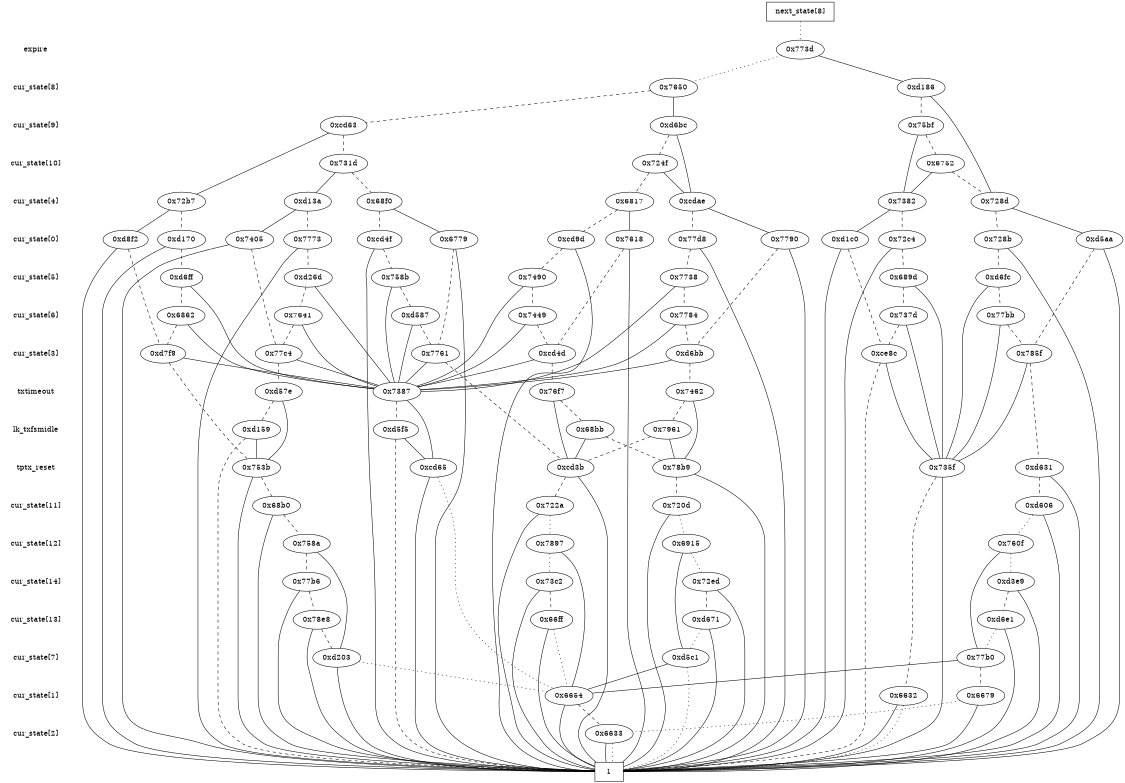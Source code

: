 digraph "DD" {
size = "7.5,10"
center = true;
edge [dir = none];
{ node [shape = plaintext];
  edge [style = invis];
  "CONST NODES" [style = invis];
" expire " -> " cur_state[8] " -> " cur_state[9] " -> " cur_state[10] " -> " cur_state[4] " -> " cur_state[0] " -> " cur_state[5] " -> " cur_state[6] " -> " cur_state[3] " -> " txtimeout " -> " lk_txfsmidle " -> " tptx_reset " -> " cur_state[11] " -> " cur_state[12] " -> " cur_state[14] " -> " cur_state[13] " -> " cur_state[7] " -> " cur_state[1] " -> " cur_state[2] " -> "CONST NODES"; 
}
{ rank = same; node [shape = box]; edge [style = invis];
"  next_state[8]  "; }
{ rank = same; " expire ";
"0x773d";
}
{ rank = same; " cur_state[8] ";
"0xd186";
"0x7650";
}
{ rank = same; " cur_state[9] ";
"0xcd63";
"0x75bf";
"0xd6bc";
}
{ rank = same; " cur_state[10] ";
"0x6752";
"0x724f";
"0x731d";
}
{ rank = same; " cur_state[4] ";
"0x6817";
"0x728d";
"0x68f0";
"0x72b7";
"0xcdae";
"0x7382";
"0xd13a";
}
{ rank = same; " cur_state[0] ";
"0xcd4f";
"0x7773";
"0xcd9d";
"0x7405";
"0x7618";
"0xd1c0";
"0x6779";
"0xd5aa";
"0x7790";
"0x72c4";
"0x728b";
"0xd8f2";
"0xd170";
"0x77d8";
}
{ rank = same; " cur_state[5] ";
"0xd26d";
"0x7490";
"0x7738";
"0xd6ff";
"0x758b";
"0x689d";
"0xd6fc";
}
{ rank = same; " cur_state[6] ";
"0x7641";
"0x7449";
"0x737d";
"0x77bb";
"0xd587";
"0x7784";
"0x6862";
}
{ rank = same; " cur_state[3] ";
"0x7761";
"0xce8c";
"0x785f";
"0xd6bb";
"0x77c4";
"0xd7f9";
"0xcd4d";
}
{ rank = same; " txtimeout ";
"0xd57e";
"0x7387";
"0x76f7";
"0x7462";
}
{ rank = same; " lk_txfsmidle ";
"0x7961";
"0xd5f5";
"0x68bb";
"0xd159";
}
{ rank = same; " tptx_reset ";
"0xcd65";
"0xcd3b";
"0xd631";
"0x735f";
"0x753b";
"0x78b9";
}
{ rank = same; " cur_state[11] ";
"0x68b0";
"0xd606";
"0x722a";
"0x720d";
}
{ rank = same; " cur_state[12] ";
"0x6915";
"0x760f";
"0x7897";
"0x758a";
}
{ rank = same; " cur_state[14] ";
"0x73c2";
"0xd3e9";
"0x72ed";
"0x77b6";
}
{ rank = same; " cur_state[13] ";
"0x66ff";
"0x78e8";
"0xd671";
"0xd6e1";
}
{ rank = same; " cur_state[7] ";
"0xd5c1";
"0xd203";
"0x77b0";
}
{ rank = same; " cur_state[1] ";
"0x6632";
"0x6654";
"0x6679";
}
{ rank = same; " cur_state[2] ";
"0x6633";
}
{ rank = same; "CONST NODES";
{ node [shape = box]; "0x6617";
}
}
"  next_state[8]  " -> "0x773d" [style = dotted];
"0x773d" -> "0xd186";
"0x773d" -> "0x7650" [style = dotted];
"0xd186" -> "0x728d";
"0xd186" -> "0x75bf" [style = dashed];
"0x7650" -> "0xd6bc";
"0x7650" -> "0xcd63" [style = dashed];
"0xcd63" -> "0x72b7";
"0xcd63" -> "0x731d" [style = dashed];
"0x75bf" -> "0x7382";
"0x75bf" -> "0x6752" [style = dashed];
"0xd6bc" -> "0xcdae";
"0xd6bc" -> "0x724f" [style = dashed];
"0x6752" -> "0x7382";
"0x6752" -> "0x728d" [style = dashed];
"0x724f" -> "0xcdae";
"0x724f" -> "0x6817" [style = dashed];
"0x731d" -> "0xd13a";
"0x731d" -> "0x68f0" [style = dashed];
"0x6817" -> "0x7618";
"0x6817" -> "0xcd9d" [style = dashed];
"0x728d" -> "0xd5aa";
"0x728d" -> "0x728b" [style = dashed];
"0x68f0" -> "0x6779";
"0x68f0" -> "0xcd4f" [style = dashed];
"0x72b7" -> "0xd8f2";
"0x72b7" -> "0xd170" [style = dashed];
"0xcdae" -> "0x7790";
"0xcdae" -> "0x77d8" [style = dashed];
"0x7382" -> "0xd1c0";
"0x7382" -> "0x72c4" [style = dashed];
"0xd13a" -> "0x7405";
"0xd13a" -> "0x7773" [style = dashed];
"0xcd4f" -> "0x6617";
"0xcd4f" -> "0x758b" [style = dashed];
"0x7773" -> "0x6617";
"0x7773" -> "0xd26d" [style = dashed];
"0xcd9d" -> "0x6617";
"0xcd9d" -> "0x7490" [style = dashed];
"0x7405" -> "0x6617";
"0x7405" -> "0x77c4" [style = dashed];
"0x7618" -> "0x6617";
"0x7618" -> "0xcd4d" [style = dashed];
"0xd1c0" -> "0x6617";
"0xd1c0" -> "0xce8c" [style = dashed];
"0x6779" -> "0x6617";
"0x6779" -> "0x7761" [style = dashed];
"0xd5aa" -> "0x6617";
"0xd5aa" -> "0x785f" [style = dashed];
"0x7790" -> "0x6617";
"0x7790" -> "0xd6bb" [style = dashed];
"0x72c4" -> "0x6617";
"0x72c4" -> "0x689d" [style = dashed];
"0x728b" -> "0x6617";
"0x728b" -> "0xd6fc" [style = dashed];
"0xd8f2" -> "0x6617";
"0xd8f2" -> "0xd7f9" [style = dashed];
"0xd170" -> "0x6617";
"0xd170" -> "0xd6ff" [style = dashed];
"0x77d8" -> "0x6617";
"0x77d8" -> "0x7738" [style = dashed];
"0xd26d" -> "0x7387";
"0xd26d" -> "0x7641" [style = dashed];
"0x7490" -> "0x7387";
"0x7490" -> "0x7449" [style = dashed];
"0x7738" -> "0x7387";
"0x7738" -> "0x7784" [style = dashed];
"0xd6ff" -> "0x7387";
"0xd6ff" -> "0x6862" [style = dashed];
"0x758b" -> "0x7387";
"0x758b" -> "0xd587" [style = dashed];
"0x689d" -> "0x735f";
"0x689d" -> "0x737d" [style = dashed];
"0xd6fc" -> "0x735f";
"0xd6fc" -> "0x77bb" [style = dashed];
"0x7641" -> "0x7387";
"0x7641" -> "0x77c4" [style = dashed];
"0x7449" -> "0x7387";
"0x7449" -> "0xcd4d" [style = dashed];
"0x737d" -> "0x735f";
"0x737d" -> "0xce8c" [style = dashed];
"0x77bb" -> "0x735f";
"0x77bb" -> "0x785f" [style = dashed];
"0xd587" -> "0x7387";
"0xd587" -> "0x7761" [style = dashed];
"0x7784" -> "0x7387";
"0x7784" -> "0xd6bb" [style = dashed];
"0x6862" -> "0x7387";
"0x6862" -> "0xd7f9" [style = dashed];
"0x7761" -> "0x7387";
"0x7761" -> "0xcd3b" [style = dashed];
"0xce8c" -> "0x735f";
"0xce8c" -> "0x6617" [style = dashed];
"0x785f" -> "0x735f";
"0x785f" -> "0xd631" [style = dashed];
"0xd6bb" -> "0x7387";
"0xd6bb" -> "0x7462" [style = dashed];
"0x77c4" -> "0x7387";
"0x77c4" -> "0xd57e" [style = dashed];
"0xd7f9" -> "0x7387";
"0xd7f9" -> "0x753b" [style = dashed];
"0xcd4d" -> "0x7387";
"0xcd4d" -> "0x76f7" [style = dashed];
"0xd57e" -> "0x753b";
"0xd57e" -> "0xd159" [style = dashed];
"0x7387" -> "0xcd65";
"0x7387" -> "0xd5f5" [style = dashed];
"0x76f7" -> "0xcd3b";
"0x76f7" -> "0x68bb" [style = dashed];
"0x7462" -> "0x78b9";
"0x7462" -> "0x7961" [style = dashed];
"0x7961" -> "0x78b9";
"0x7961" -> "0xcd3b" [style = dashed];
"0xd5f5" -> "0xcd65";
"0xd5f5" -> "0x6617" [style = dashed];
"0x68bb" -> "0xcd3b";
"0x68bb" -> "0x78b9" [style = dashed];
"0xd159" -> "0x753b";
"0xd159" -> "0x6617" [style = dashed];
"0xcd65" -> "0x6617";
"0xcd65" -> "0x6654" [style = dotted];
"0xcd3b" -> "0x6617";
"0xcd3b" -> "0x722a" [style = dashed];
"0xd631" -> "0x6617";
"0xd631" -> "0xd606" [style = dashed];
"0x735f" -> "0x6617";
"0x735f" -> "0x6632" [style = dashed];
"0x753b" -> "0x6617";
"0x753b" -> "0x68b0" [style = dashed];
"0x78b9" -> "0x6617";
"0x78b9" -> "0x720d" [style = dashed];
"0x68b0" -> "0x6617";
"0x68b0" -> "0x758a" [style = dashed];
"0xd606" -> "0x6617";
"0xd606" -> "0x760f" [style = dotted];
"0x722a" -> "0x6617";
"0x722a" -> "0x7897" [style = dotted];
"0x720d" -> "0x6617";
"0x720d" -> "0x6915" [style = dotted];
"0x6915" -> "0xd5c1";
"0x6915" -> "0x72ed" [style = dotted];
"0x760f" -> "0x77b0";
"0x760f" -> "0xd3e9" [style = dotted];
"0x7897" -> "0x6654";
"0x7897" -> "0x73c2" [style = dotted];
"0x758a" -> "0xd203";
"0x758a" -> "0x77b6" [style = dashed];
"0x73c2" -> "0x6617";
"0x73c2" -> "0x66ff" [style = dashed];
"0xd3e9" -> "0x6617";
"0xd3e9" -> "0xd6e1" [style = dashed];
"0x72ed" -> "0x6617";
"0x72ed" -> "0xd671" [style = dashed];
"0x77b6" -> "0x6617";
"0x77b6" -> "0x78e8" [style = dashed];
"0x66ff" -> "0x6617";
"0x66ff" -> "0x6654" [style = dotted];
"0x78e8" -> "0x6617";
"0x78e8" -> "0xd203" [style = dashed];
"0xd671" -> "0x6617";
"0xd671" -> "0xd5c1" [style = dotted];
"0xd6e1" -> "0x6617";
"0xd6e1" -> "0x77b0" [style = dotted];
"0xd5c1" -> "0x6654";
"0xd5c1" -> "0x6617" [style = dotted];
"0xd203" -> "0x6617";
"0xd203" -> "0x6654" [style = dotted];
"0x77b0" -> "0x6654";
"0x77b0" -> "0x6679" [style = dashed];
"0x6632" -> "0x6617";
"0x6632" -> "0x6617" [style = dotted];
"0x6654" -> "0x6617";
"0x6654" -> "0x6633" [style = dashed];
"0x6679" -> "0x6617";
"0x6679" -> "0x6633" [style = dotted];
"0x6633" -> "0x6617";
"0x6633" -> "0x6617" [style = dotted];
"0x6617" [label = "1"];
}
